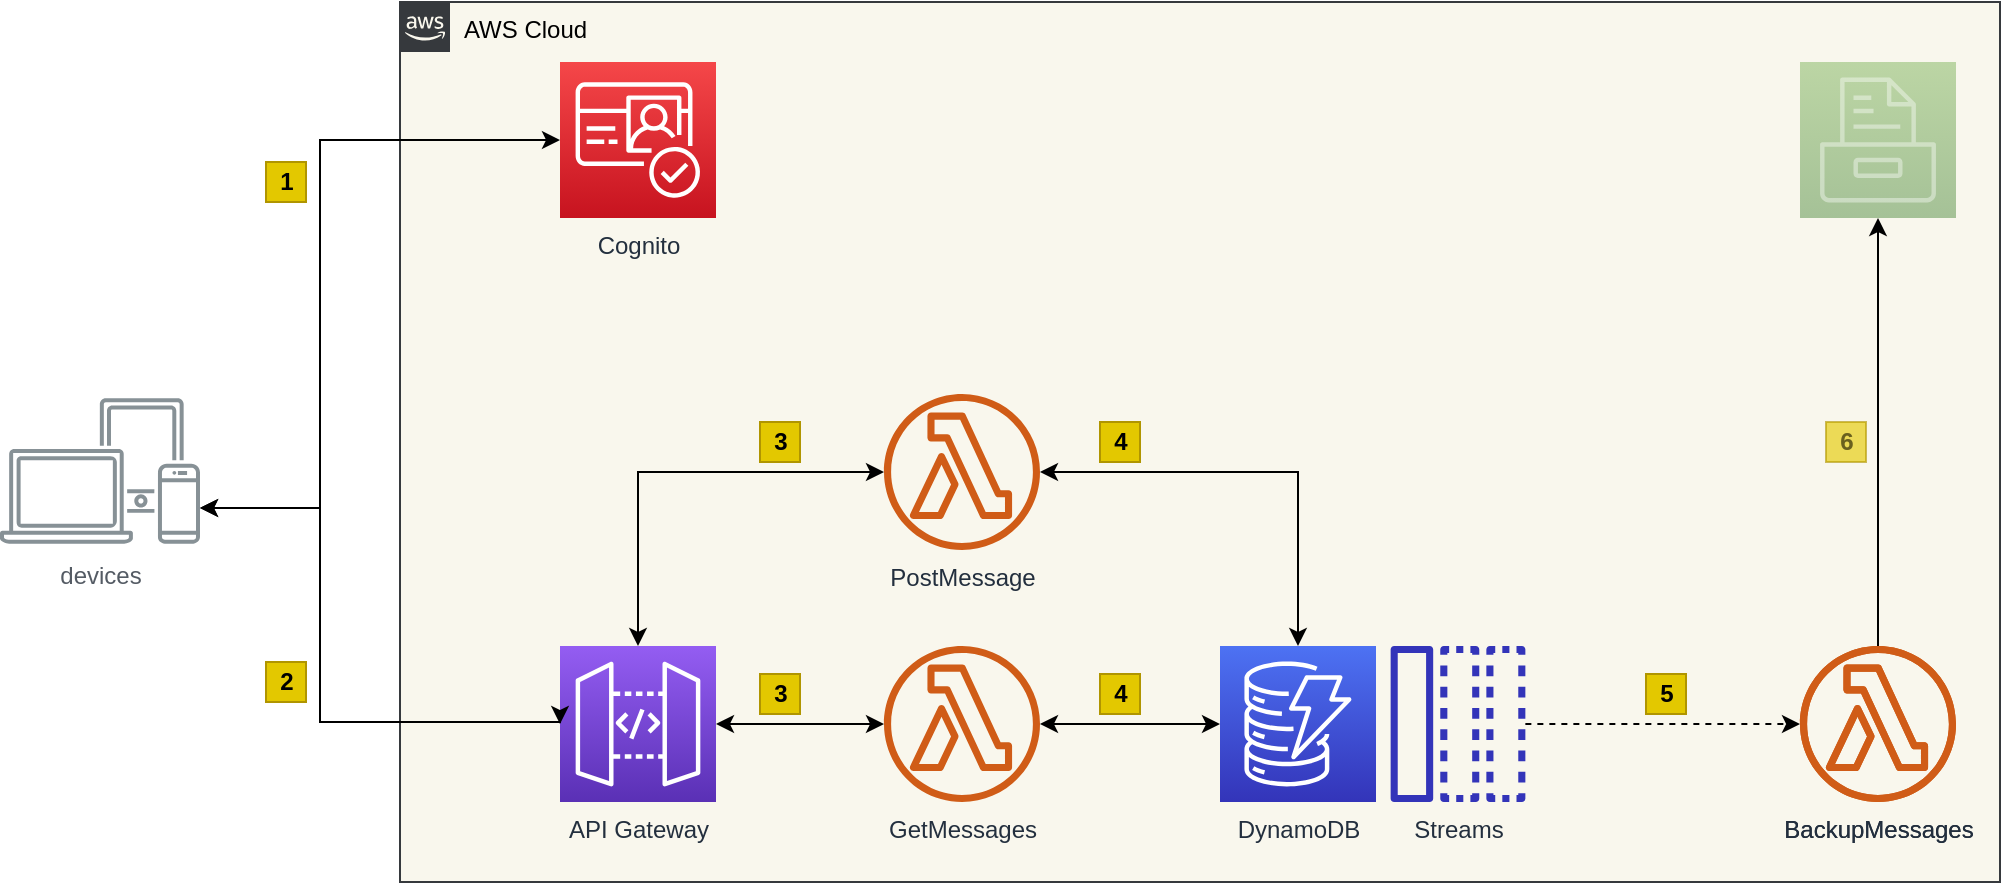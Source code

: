<mxfile version="14.2.4" type="device"><diagram id="uxCxcoka2bScm-sACQLl" name="Page-1"><mxGraphModel dx="782" dy="727" grid="1" gridSize="10" guides="1" tooltips="1" connect="1" arrows="1" fold="1" page="1" pageScale="1" pageWidth="850" pageHeight="1100" math="0" shadow="0"><root><mxCell id="0"/><mxCell id="1" parent="0"/><mxCell id="o8t-Xehos8qsTcbIFsW7-8" value="AWS Cloud" style="points=[[0,0],[0.25,0],[0.5,0],[0.75,0],[1,0],[1,0.25],[1,0.5],[1,0.75],[1,1],[0.75,1],[0.5,1],[0.25,1],[0,1],[0,0.75],[0,0.5],[0,0.25]];outlineConnect=0;html=1;whiteSpace=wrap;fontSize=12;fontStyle=0;shape=mxgraph.aws4.group;grIcon=mxgraph.aws4.group_aws_cloud_alt;strokeColor=#36393d;fillColor=#f9f7ed;verticalAlign=top;align=left;spacingLeft=30;dashed=0;" vertex="1" parent="1"><mxGeometry x="330" y="160" width="800" height="440" as="geometry"/></mxCell><mxCell id="o8t-Xehos8qsTcbIFsW7-1" value="DynamoDB" style="points=[[0,0,0],[0.25,0,0],[0.5,0,0],[0.75,0,0],[1,0,0],[0,1,0],[0.25,1,0],[0.5,1,0],[0.75,1,0],[1,1,0],[0,0.25,0],[0,0.5,0],[0,0.75,0],[1,0.25,0],[1,0.5,0],[1,0.75,0]];outlineConnect=0;fontColor=#232F3E;gradientColor=#4D72F3;gradientDirection=north;fillColor=#3334B9;strokeColor=#ffffff;dashed=0;verticalLabelPosition=bottom;verticalAlign=top;align=center;html=1;fontSize=12;fontStyle=0;aspect=fixed;shape=mxgraph.aws4.resourceIcon;resIcon=mxgraph.aws4.dynamodb;" vertex="1" parent="1"><mxGeometry x="740" y="482" width="78" height="78" as="geometry"/></mxCell><mxCell id="o8t-Xehos8qsTcbIFsW7-14" style="edgeStyle=orthogonalEdgeStyle;rounded=0;orthogonalLoop=1;jettySize=auto;html=1;startArrow=classic;startFill=1;" edge="1" parent="1" source="o8t-Xehos8qsTcbIFsW7-6" target="o8t-Xehos8qsTcbIFsW7-11"><mxGeometry relative="1" as="geometry"><Array as="points"><mxPoint x="290" y="413"/><mxPoint x="290" y="229"/></Array></mxGeometry></mxCell><mxCell id="o8t-Xehos8qsTcbIFsW7-6" value="devices" style="outlineConnect=0;gradientColor=none;fontColor=#545B64;strokeColor=none;fillColor=#879196;dashed=0;verticalLabelPosition=bottom;verticalAlign=top;align=center;html=1;fontSize=12;fontStyle=0;aspect=fixed;shape=mxgraph.aws4.illustration_devices;pointerEvents=1" vertex="1" parent="1"><mxGeometry x="130" y="356" width="100" height="77" as="geometry"/></mxCell><mxCell id="o8t-Xehos8qsTcbIFsW7-10" value="GetMessages" style="outlineConnect=0;fontColor=#232F3E;gradientColor=none;fillColor=#D05C17;strokeColor=none;dashed=0;verticalLabelPosition=bottom;verticalAlign=top;align=center;html=1;fontSize=12;fontStyle=0;aspect=fixed;pointerEvents=1;shape=mxgraph.aws4.lambda_function;" vertex="1" parent="1"><mxGeometry x="572" y="482" width="78" height="78" as="geometry"/></mxCell><mxCell id="o8t-Xehos8qsTcbIFsW7-11" value="Cognito" style="points=[[0,0,0],[0.25,0,0],[0.5,0,0],[0.75,0,0],[1,0,0],[0,1,0],[0.25,1,0],[0.5,1,0],[0.75,1,0],[1,1,0],[0,0.25,0],[0,0.5,0],[0,0.75,0],[1,0.25,0],[1,0.5,0],[1,0.75,0]];outlineConnect=0;fontColor=#232F3E;gradientColor=#F54749;gradientDirection=north;fillColor=#C7131F;strokeColor=#ffffff;dashed=0;verticalLabelPosition=bottom;verticalAlign=top;align=center;html=1;fontSize=12;fontStyle=0;aspect=fixed;shape=mxgraph.aws4.resourceIcon;resIcon=mxgraph.aws4.cognito;" vertex="1" parent="1"><mxGeometry x="410" y="190" width="78" height="78" as="geometry"/></mxCell><mxCell id="o8t-Xehos8qsTcbIFsW7-12" value="API Gateway" style="points=[[0,0,0],[0.25,0,0],[0.5,0,0],[0.75,0,0],[1,0,0],[0,1,0],[0.25,1,0],[0.5,1,0],[0.75,1,0],[1,1,0],[0,0.25,0],[0,0.5,0],[0,0.75,0],[1,0.25,0],[1,0.5,0],[1,0.75,0]];outlineConnect=0;fontColor=#232F3E;gradientColor=#945DF2;gradientDirection=north;fillColor=#5A30B5;strokeColor=#ffffff;dashed=0;verticalLabelPosition=bottom;verticalAlign=top;align=center;html=1;fontSize=12;fontStyle=0;aspect=fixed;shape=mxgraph.aws4.resourceIcon;resIcon=mxgraph.aws4.api_gateway;" vertex="1" parent="1"><mxGeometry x="410" y="482" width="78" height="78" as="geometry"/></mxCell><mxCell id="o8t-Xehos8qsTcbIFsW7-15" style="edgeStyle=orthogonalEdgeStyle;rounded=0;orthogonalLoop=1;jettySize=auto;html=1;startArrow=classic;startFill=1;entryX=0;entryY=0.5;entryDx=0;entryDy=0;entryPerimeter=0;" edge="1" parent="1" source="o8t-Xehos8qsTcbIFsW7-6" target="o8t-Xehos8qsTcbIFsW7-12"><mxGeometry relative="1" as="geometry"><mxPoint x="240" y="423.4" as="sourcePoint"/><mxPoint x="430" y="424" as="targetPoint"/><Array as="points"><mxPoint x="290" y="413"/><mxPoint x="290" y="520"/><mxPoint x="410" y="520"/></Array></mxGeometry></mxCell><mxCell id="o8t-Xehos8qsTcbIFsW7-16" style="edgeStyle=orthogonalEdgeStyle;rounded=0;orthogonalLoop=1;jettySize=auto;html=1;startArrow=classic;startFill=1;exitX=1;exitY=0.5;exitDx=0;exitDy=0;exitPerimeter=0;" edge="1" parent="1" source="o8t-Xehos8qsTcbIFsW7-12" target="o8t-Xehos8qsTcbIFsW7-10"><mxGeometry relative="1" as="geometry"><mxPoint x="240" y="423.4" as="sourcePoint"/><mxPoint x="430" y="579" as="targetPoint"/><Array as="points"><mxPoint x="580" y="521"/><mxPoint x="580" y="521"/></Array></mxGeometry></mxCell><mxCell id="o8t-Xehos8qsTcbIFsW7-17" value="PostMessage" style="outlineConnect=0;fontColor=#232F3E;gradientColor=none;fillColor=#D05C17;strokeColor=none;dashed=0;verticalLabelPosition=bottom;verticalAlign=top;align=center;html=1;fontSize=12;fontStyle=0;aspect=fixed;pointerEvents=1;shape=mxgraph.aws4.lambda_function;" vertex="1" parent="1"><mxGeometry x="572" y="356" width="78" height="78" as="geometry"/></mxCell><mxCell id="o8t-Xehos8qsTcbIFsW7-30" style="edgeStyle=orthogonalEdgeStyle;rounded=0;orthogonalLoop=1;jettySize=auto;html=1;entryX=0.5;entryY=1;entryDx=0;entryDy=0;entryPerimeter=0;startArrow=none;startFill=0;" edge="1" parent="1" source="o8t-Xehos8qsTcbIFsW7-18" target="o8t-Xehos8qsTcbIFsW7-29"><mxGeometry relative="1" as="geometry"/></mxCell><mxCell id="o8t-Xehos8qsTcbIFsW7-18" value="BackupMessages" style="outlineConnect=0;fontColor=#232F3E;gradientColor=none;fillColor=#D05C17;strokeColor=none;dashed=0;verticalLabelPosition=bottom;verticalAlign=top;align=center;html=1;fontSize=12;fontStyle=0;aspect=fixed;pointerEvents=1;shape=mxgraph.aws4.lambda_function;" vertex="1" parent="1"><mxGeometry x="1030" y="482" width="78" height="78" as="geometry"/></mxCell><mxCell id="o8t-Xehos8qsTcbIFsW7-19" style="edgeStyle=orthogonalEdgeStyle;rounded=0;orthogonalLoop=1;jettySize=auto;html=1;startArrow=classic;startFill=1;exitX=0.5;exitY=0;exitDx=0;exitDy=0;exitPerimeter=0;" edge="1" parent="1" source="o8t-Xehos8qsTcbIFsW7-12" target="o8t-Xehos8qsTcbIFsW7-17"><mxGeometry relative="1" as="geometry"><mxPoint x="508" y="579" as="sourcePoint"/><mxPoint x="580" y="589" as="targetPoint"/><Array as="points"><mxPoint x="449" y="395"/></Array></mxGeometry></mxCell><mxCell id="o8t-Xehos8qsTcbIFsW7-20" style="edgeStyle=orthogonalEdgeStyle;rounded=0;orthogonalLoop=1;jettySize=auto;html=1;startArrow=classic;startFill=1;" edge="1" parent="1" source="o8t-Xehos8qsTcbIFsW7-10" target="o8t-Xehos8qsTcbIFsW7-1"><mxGeometry relative="1" as="geometry"><mxPoint x="498" y="531" as="sourcePoint"/><mxPoint x="570" y="589" as="targetPoint"/><Array as="points"><mxPoint x="779" y="520"/></Array></mxGeometry></mxCell><mxCell id="o8t-Xehos8qsTcbIFsW7-21" style="edgeStyle=orthogonalEdgeStyle;rounded=0;orthogonalLoop=1;jettySize=auto;html=1;startArrow=classic;startFill=1;entryX=0.5;entryY=0;entryDx=0;entryDy=0;entryPerimeter=0;" edge="1" parent="1" source="o8t-Xehos8qsTcbIFsW7-17" target="o8t-Xehos8qsTcbIFsW7-1"><mxGeometry relative="1" as="geometry"><mxPoint x="648" y="589" as="sourcePoint"/><mxPoint x="789" y="570" as="targetPoint"/><Array as="points"><mxPoint x="779" y="395"/></Array></mxGeometry></mxCell><mxCell id="o8t-Xehos8qsTcbIFsW7-24" style="edgeStyle=orthogonalEdgeStyle;rounded=0;orthogonalLoop=1;jettySize=auto;html=1;startArrow=none;startFill=0;dashed=1;" edge="1" parent="1" source="o8t-Xehos8qsTcbIFsW7-23" target="o8t-Xehos8qsTcbIFsW7-18"><mxGeometry relative="1" as="geometry"/></mxCell><mxCell id="o8t-Xehos8qsTcbIFsW7-23" value="Streams" style="outlineConnect=0;fontColor=#232F3E;gradientColor=none;strokeColor=none;dashed=0;verticalLabelPosition=bottom;verticalAlign=top;align=center;html=1;fontSize=12;fontStyle=0;aspect=fixed;pointerEvents=1;shape=mxgraph.aws4.message;fillColor=#3334B9;" vertex="1" parent="1"><mxGeometry x="821" y="482" width="76" height="78" as="geometry"/></mxCell><mxCell id="o8t-Xehos8qsTcbIFsW7-29" value="" style="points=[[0,0,0],[0.25,0,0],[0.5,0,0],[0.75,0,0],[1,0,0],[0,1,0],[0.25,1,0],[0.5,1,0],[0.75,1,0],[1,1,0],[0,0.25,0],[0,0.5,0],[0,0.75,0],[1,0.25,0],[1,0.5,0],[1,0.75,0]];outlineConnect=0;fontColor=#232F3E;gradientColor=#60A337;gradientDirection=north;fillColor=#277116;strokeColor=#ffffff;dashed=0;verticalLabelPosition=bottom;verticalAlign=top;align=center;html=1;fontSize=12;fontStyle=0;aspect=fixed;shape=mxgraph.aws4.resourceIcon;resIcon=mxgraph.aws4.storage;fillOpacity=40;" vertex="1" parent="1"><mxGeometry x="1030" y="190" width="78" height="78" as="geometry"/></mxCell><mxCell id="o8t-Xehos8qsTcbIFsW7-33" value="1" style="text;html=1;resizable=0;autosize=1;align=center;verticalAlign=middle;points=[];rounded=0;fillColor=#e3c800;strokeColor=#B09500;fontStyle=1" vertex="1" parent="1"><mxGeometry x="263" y="240" width="20" height="20" as="geometry"/></mxCell><mxCell id="o8t-Xehos8qsTcbIFsW7-36" value="2" style="text;html=1;resizable=0;autosize=1;align=center;verticalAlign=middle;points=[];rounded=0;fillColor=#e3c800;strokeColor=#B09500;fontStyle=1" vertex="1" parent="1"><mxGeometry x="263" y="490" width="20" height="20" as="geometry"/></mxCell><mxCell id="o8t-Xehos8qsTcbIFsW7-37" value="3" style="text;html=1;resizable=0;autosize=1;align=center;verticalAlign=middle;points=[];rounded=0;fillColor=#e3c800;strokeColor=#B09500;fontStyle=1" vertex="1" parent="1"><mxGeometry x="510" y="370" width="20" height="20" as="geometry"/></mxCell><mxCell id="o8t-Xehos8qsTcbIFsW7-38" value="3" style="text;html=1;resizable=0;autosize=1;align=center;verticalAlign=middle;points=[];rounded=0;fillColor=#e3c800;strokeColor=#B09500;fontStyle=1" vertex="1" parent="1"><mxGeometry x="510" y="496" width="20" height="20" as="geometry"/></mxCell><mxCell id="o8t-Xehos8qsTcbIFsW7-39" value="4&lt;span style=&quot;color: rgba(0 , 0 , 0 , 0) ; font-family: monospace ; font-size: 0px ; font-weight: 400&quot;&gt;%3CmxGraphModel%3E%3Croot%3E%3CmxCell%20id%3D%220%22%2F%3E%3CmxCell%20id%3D%221%22%20parent%3D%220%22%2F%3E%3CmxCell%20id%3D%222%22%20value%3D%223%22%20style%3D%22text%3Bhtml%3D1%3Bresizable%3D0%3Bautosize%3D1%3Balign%3Dcenter%3BverticalAlign%3Dmiddle%3Bpoints%3D%5B%5D%3Brounded%3D0%3BfillColor%3D%23e3c800%3BstrokeColor%3D%23B09500%3BfontStyle%3D1%22%20vertex%3D%221%22%20parent%3D%221%22%3E%3CmxGeometry%20x%3D%22510%22%20y%3D%22490%22%20width%3D%2220%22%20height%3D%2220%22%20as%3D%22geometry%22%2F%3E%3C%2FmxCell%3E%3C%2Froot%3E%3C%2FmxGraphModel%3E&lt;/span&gt;&lt;span style=&quot;color: rgba(0 , 0 , 0 , 0) ; font-family: monospace ; font-size: 0px ; font-weight: 400&quot;&gt;%3CmxGraphModel%3E%3Croot%3E%3CmxCell%20id%3D%220%22%2F%3E%3CmxCell%20id%3D%221%22%20parent%3D%220%22%2F%3E%3CmxCell%20id%3D%222%22%20value%3D%223%22%20style%3D%22text%3Bhtml%3D1%3Bresizable%3D0%3Bautosize%3D1%3Balign%3Dcenter%3BverticalAlign%3Dmiddle%3Bpoints%3D%5B%5D%3Brounded%3D0%3BfillColor%3D%23e3c800%3BstrokeColor%3D%23B09500%3BfontStyle%3D1%22%20vertex%3D%221%22%20parent%3D%221%22%3E%3CmxGeometry%20x%3D%22510%22%20y%3D%22490%22%20width%3D%2220%22%20height%3D%2220%22%20as%3D%22geometry%22%2F%3E%3C%2FmxCell%3E%3C%2Froot%3E%3C%2FmxGraphModel%3E&lt;/span&gt;" style="text;html=1;resizable=0;autosize=1;align=center;verticalAlign=middle;points=[];rounded=0;fillColor=#e3c800;strokeColor=#B09500;fontStyle=1" vertex="1" parent="1"><mxGeometry x="680" y="370" width="20" height="20" as="geometry"/></mxCell><mxCell id="o8t-Xehos8qsTcbIFsW7-40" value="4&lt;span style=&quot;color: rgba(0 , 0 , 0 , 0) ; font-family: monospace ; font-size: 0px ; font-weight: 400&quot;&gt;%3CmxGraphModel%3E%3Croot%3E%3CmxCell%20id%3D%220%22%2F%3E%3CmxCell%20id%3D%221%22%20parent%3D%220%22%2F%3E%3CmxCell%20id%3D%222%22%20value%3D%223%22%20style%3D%22text%3Bhtml%3D1%3Bresizable%3D0%3Bautosize%3D1%3Balign%3Dcenter%3BverticalAlign%3Dmiddle%3Bpoints%3D%5B%5D%3Brounded%3D0%3BfillColor%3D%23e3c800%3BstrokeColor%3D%23B09500%3BfontStyle%3D1%22%20vertex%3D%221%22%20parent%3D%221%22%3E%3CmxGeometry%20x%3D%22510%22%20y%3D%22490%22%20width%3D%2220%22%20height%3D%2220%22%20as%3D%22geometry%22%2F%3E%3C%2FmxCell%3E%3C%2Froot%3E%3C%2FmxGraphModel%3E&lt;/span&gt;&lt;span style=&quot;color: rgba(0 , 0 , 0 , 0) ; font-family: monospace ; font-size: 0px ; font-weight: 400&quot;&gt;%3CmxGraphModel%3E%3Croot%3E%3CmxCell%20id%3D%220%22%2F%3E%3CmxCell%20id%3D%221%22%20parent%3D%220%22%2F%3E%3CmxCell%20id%3D%222%22%20value%3D%223%22%20style%3D%22text%3Bhtml%3D1%3Bresizable%3D0%3Bautosize%3D1%3Balign%3Dcenter%3BverticalAlign%3Dmiddle%3Bpoints%3D%5B%5D%3Brounded%3D0%3BfillColor%3D%23e3c800%3BstrokeColor%3D%23B09500%3BfontStyle%3D1%22%20vertex%3D%221%22%20parent%3D%221%22%3E%3CmxGeometry%20x%3D%22510%22%20y%3D%22490%22%20width%3D%2220%22%20height%3D%2220%22%20as%3D%22geometry%22%2F%3E%3C%2FmxCell%3E%3C%2Froot%3E%3C%2FmxGraphModel%3E&lt;/span&gt;" style="text;html=1;resizable=0;autosize=1;align=center;verticalAlign=middle;points=[];rounded=0;fillColor=#e3c800;strokeColor=#B09500;fontStyle=1" vertex="1" parent="1"><mxGeometry x="680" y="496" width="20" height="20" as="geometry"/></mxCell><mxCell id="o8t-Xehos8qsTcbIFsW7-41" value="5" style="text;html=1;resizable=0;autosize=1;align=center;verticalAlign=middle;points=[];rounded=0;fillColor=#e3c800;strokeColor=#B09500;fontStyle=1" vertex="1" parent="1"><mxGeometry x="953" y="496" width="20" height="20" as="geometry"/></mxCell><mxCell id="o8t-Xehos8qsTcbIFsW7-42" value="6" style="text;html=1;resizable=0;autosize=1;align=center;verticalAlign=middle;points=[];rounded=0;fillColor=#e3c800;strokeColor=#B09500;fontStyle=1;textOpacity=40;opacity=40;" vertex="1" parent="1"><mxGeometry x="1043" y="370" width="20" height="20" as="geometry"/></mxCell><mxCell id="o8t-Xehos8qsTcbIFsW7-43" value="BackupMessages" style="outlineConnect=0;fontColor=#232F3E;gradientColor=none;fillColor=#D05C17;strokeColor=none;dashed=0;verticalLabelPosition=bottom;verticalAlign=top;align=center;html=1;fontSize=12;fontStyle=0;aspect=fixed;pointerEvents=1;shape=mxgraph.aws4.lambda_function;" vertex="1" parent="1"><mxGeometry x="1030" y="482" width="78" height="78" as="geometry"/></mxCell><mxCell id="o8t-Xehos8qsTcbIFsW7-44" value="6" style="text;html=1;resizable=0;autosize=1;align=center;verticalAlign=middle;points=[];rounded=0;fillColor=#e3c800;strokeColor=#B09500;fontStyle=1;textOpacity=40;opacity=40;" vertex="1" parent="1"><mxGeometry x="1043" y="370" width="20" height="20" as="geometry"/></mxCell></root></mxGraphModel></diagram></mxfile>